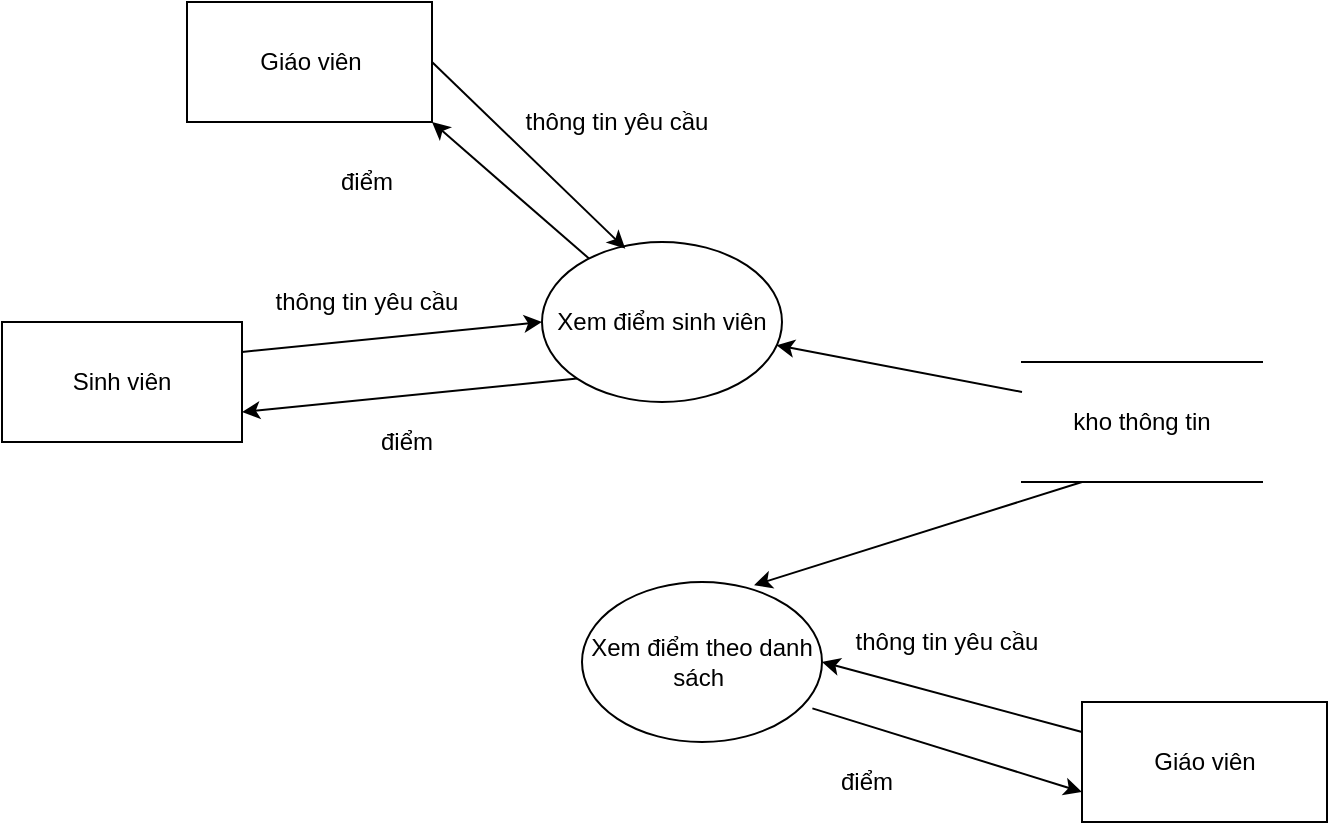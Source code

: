 <mxfile version="14.7.6" type="device"><diagram id="mDsxYBl_tqoexEebxM79" name="Page-1"><mxGraphModel dx="1038" dy="532" grid="1" gridSize="10" guides="1" tooltips="1" connect="1" arrows="1" fold="1" page="1" pageScale="1" pageWidth="827" pageHeight="1169" math="0" shadow="0"><root><mxCell id="0"/><mxCell id="1" parent="0"/><mxCell id="M83FdZnLV9JWgJ31U2XY-2" value="&lt;span&gt;Sinh viên&lt;/span&gt;&lt;span style=&quot;color: rgba(0 , 0 , 0 , 0) ; font-family: monospace ; font-size: 0px&quot;&gt;%3CmxGraphModel%3E%3Croot%3E%3CmxCell%20id%3D%220%22%2F%3E%3CmxCell%20id%3D%221%22%20parent%3D%220%22%2F%3E%3CmxCell%20id%3D%222%22%20value%3D%22Gi%C3%A1o%20vi%C3%AAn%22%20style%3D%22rounded%3D0%3BwhiteSpace%3Dwrap%3Bhtml%3D1%3B%22%20vertex%3D%221%22%20parent%3D%221%22%3E%3CmxGeometry%20x%3D%22590%22%20y%3D%22280%22%20width%3D%22150%22%20height%3D%2260%22%20as%3D%22geometry%22%2F%3E%3C%2FmxCell%3E%3C%2Froot%3E%3C%2FmxGraphModel%3E&lt;/span&gt;" style="rounded=0;whiteSpace=wrap;html=1;" parent="1" vertex="1"><mxGeometry x="90" y="180" width="120" height="60" as="geometry"/></mxCell><mxCell id="M83FdZnLV9JWgJ31U2XY-3" value="Giáo viên" style="rounded=0;whiteSpace=wrap;html=1;" parent="1" vertex="1"><mxGeometry x="630" y="370" width="122.5" height="60" as="geometry"/></mxCell><mxCell id="M83FdZnLV9JWgJ31U2XY-4" value="Xem điểm sinh viên" style="ellipse;whiteSpace=wrap;html=1;" parent="1" vertex="1"><mxGeometry x="360" y="140" width="120" height="80" as="geometry"/></mxCell><mxCell id="M83FdZnLV9JWgJ31U2XY-5" value="Xem điểm theo danh sách&amp;nbsp;" style="ellipse;whiteSpace=wrap;html=1;" parent="1" vertex="1"><mxGeometry x="380" y="310" width="120" height="80" as="geometry"/></mxCell><mxCell id="M83FdZnLV9JWgJ31U2XY-6" value="" style="endArrow=classic;html=1;entryX=0.977;entryY=0.645;entryDx=0;entryDy=0;entryPerimeter=0;exitX=0;exitY=0.25;exitDx=0;exitDy=0;" parent="1" source="M83FdZnLV9JWgJ31U2XY-23" target="M83FdZnLV9JWgJ31U2XY-4" edge="1"><mxGeometry width="50" height="50" relative="1" as="geometry"><mxPoint x="590" y="220" as="sourcePoint"/><mxPoint x="570" y="110" as="targetPoint"/></mxGeometry></mxCell><mxCell id="M83FdZnLV9JWgJ31U2XY-7" value="" style="endArrow=classic;html=1;entryX=0;entryY=0.5;entryDx=0;entryDy=0;exitX=1;exitY=0.25;exitDx=0;exitDy=0;" parent="1" source="M83FdZnLV9JWgJ31U2XY-2" target="M83FdZnLV9JWgJ31U2XY-4" edge="1"><mxGeometry width="50" height="50" relative="1" as="geometry"><mxPoint x="390" y="300" as="sourcePoint"/><mxPoint x="440" y="250" as="targetPoint"/></mxGeometry></mxCell><mxCell id="M83FdZnLV9JWgJ31U2XY-8" value="" style="endArrow=classic;html=1;entryX=1;entryY=0.75;entryDx=0;entryDy=0;exitX=0;exitY=1;exitDx=0;exitDy=0;" parent="1" source="M83FdZnLV9JWgJ31U2XY-4" target="M83FdZnLV9JWgJ31U2XY-2" edge="1"><mxGeometry width="50" height="50" relative="1" as="geometry"><mxPoint x="390" y="300" as="sourcePoint"/><mxPoint x="440" y="250" as="targetPoint"/></mxGeometry></mxCell><mxCell id="M83FdZnLV9JWgJ31U2XY-10" value="" style="endArrow=classic;html=1;exitX=0.96;exitY=0.79;exitDx=0;exitDy=0;exitPerimeter=0;entryX=0;entryY=0.75;entryDx=0;entryDy=0;" parent="1" source="M83FdZnLV9JWgJ31U2XY-5" target="M83FdZnLV9JWgJ31U2XY-3" edge="1"><mxGeometry width="50" height="50" relative="1" as="geometry"><mxPoint x="490" y="360" as="sourcePoint"/><mxPoint x="640" y="450" as="targetPoint"/></mxGeometry></mxCell><mxCell id="M83FdZnLV9JWgJ31U2XY-11" value="thông tin yêu cầu" style="text;html=1;strokeColor=none;fillColor=none;align=center;verticalAlign=middle;whiteSpace=wrap;rounded=0;" parent="1" vertex="1"><mxGeometry x="210" y="160" width="125" height="20" as="geometry"/></mxCell><mxCell id="M83FdZnLV9JWgJ31U2XY-12" value="điểm" style="text;html=1;strokeColor=none;fillColor=none;align=center;verticalAlign=middle;whiteSpace=wrap;rounded=0;" parent="1" vertex="1"><mxGeometry x="230" y="230" width="125" height="20" as="geometry"/></mxCell><mxCell id="M83FdZnLV9JWgJ31U2XY-13" value="Giáo viên" style="rounded=0;whiteSpace=wrap;html=1;" parent="1" vertex="1"><mxGeometry x="182.5" y="20" width="122.5" height="60" as="geometry"/></mxCell><mxCell id="M83FdZnLV9JWgJ31U2XY-14" value="" style="endArrow=classic;html=1;exitX=1;exitY=0.5;exitDx=0;exitDy=0;entryX=0.347;entryY=0.042;entryDx=0;entryDy=0;entryPerimeter=0;" parent="1" source="M83FdZnLV9JWgJ31U2XY-13" target="M83FdZnLV9JWgJ31U2XY-4" edge="1"><mxGeometry width="50" height="50" relative="1" as="geometry"><mxPoint x="370" y="230" as="sourcePoint"/><mxPoint x="420" y="180" as="targetPoint"/></mxGeometry></mxCell><mxCell id="M83FdZnLV9JWgJ31U2XY-15" value="" style="endArrow=classic;html=1;entryX=1;entryY=1;entryDx=0;entryDy=0;" parent="1" source="M83FdZnLV9JWgJ31U2XY-4" target="M83FdZnLV9JWgJ31U2XY-13" edge="1"><mxGeometry width="50" height="50" relative="1" as="geometry"><mxPoint x="370" y="230" as="sourcePoint"/><mxPoint x="420" y="180" as="targetPoint"/></mxGeometry></mxCell><mxCell id="M83FdZnLV9JWgJ31U2XY-16" value="thông tin yêu cầu" style="text;html=1;strokeColor=none;fillColor=none;align=center;verticalAlign=middle;whiteSpace=wrap;rounded=0;" parent="1" vertex="1"><mxGeometry x="335" y="70" width="125" height="20" as="geometry"/></mxCell><mxCell id="M83FdZnLV9JWgJ31U2XY-17" value="điểm" style="text;html=1;strokeColor=none;fillColor=none;align=center;verticalAlign=middle;whiteSpace=wrap;rounded=0;" parent="1" vertex="1"><mxGeometry x="210" y="100" width="125" height="20" as="geometry"/></mxCell><mxCell id="M83FdZnLV9JWgJ31U2XY-23" value="kho thông tin" style="shape=partialRectangle;whiteSpace=wrap;html=1;left=0;right=0;fillColor=none;" parent="1" vertex="1"><mxGeometry x="600" y="200" width="120" height="60" as="geometry"/></mxCell><mxCell id="M83FdZnLV9JWgJ31U2XY-24" value="thông tin yêu cầu" style="text;html=1;strokeColor=none;fillColor=none;align=center;verticalAlign=middle;whiteSpace=wrap;rounded=0;" parent="1" vertex="1"><mxGeometry x="500" y="330" width="125" height="20" as="geometry"/></mxCell><mxCell id="M83FdZnLV9JWgJ31U2XY-25" value="" style="endArrow=classic;html=1;entryX=0;entryY=1;entryDx=0;entryDy=0;exitX=0;exitY=0.25;exitDx=0;exitDy=0;" parent="1" source="M83FdZnLV9JWgJ31U2XY-3" target="M83FdZnLV9JWgJ31U2XY-24" edge="1"><mxGeometry width="50" height="50" relative="1" as="geometry"><mxPoint x="390" y="320" as="sourcePoint"/><mxPoint x="440" y="270" as="targetPoint"/></mxGeometry></mxCell><mxCell id="M83FdZnLV9JWgJ31U2XY-26" value="điểm" style="text;html=1;strokeColor=none;fillColor=none;align=center;verticalAlign=middle;whiteSpace=wrap;rounded=0;" parent="1" vertex="1"><mxGeometry x="460" y="400" width="125" height="20" as="geometry"/></mxCell><mxCell id="M83FdZnLV9JWgJ31U2XY-27" value="" style="endArrow=classic;html=1;entryX=0.717;entryY=0.02;entryDx=0;entryDy=0;entryPerimeter=0;exitX=0.25;exitY=1;exitDx=0;exitDy=0;" parent="1" source="M83FdZnLV9JWgJ31U2XY-23" target="M83FdZnLV9JWgJ31U2XY-5" edge="1"><mxGeometry width="50" height="50" relative="1" as="geometry"><mxPoint x="390" y="320" as="sourcePoint"/><mxPoint x="440" y="270" as="targetPoint"/></mxGeometry></mxCell></root></mxGraphModel></diagram></mxfile>